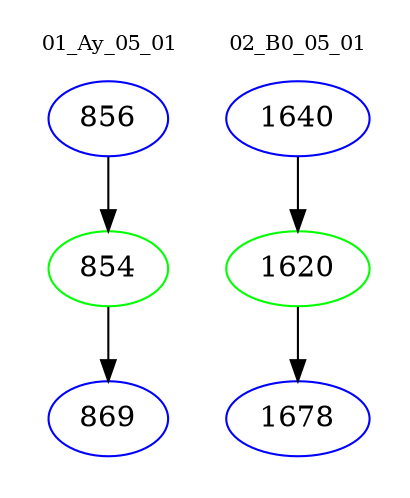 digraph{
subgraph cluster_0 {
color = white
label = "01_Ay_05_01";
fontsize=10;
T0_856 [label="856", color="blue"]
T0_856 -> T0_854 [color="black"]
T0_854 [label="854", color="green"]
T0_854 -> T0_869 [color="black"]
T0_869 [label="869", color="blue"]
}
subgraph cluster_1 {
color = white
label = "02_B0_05_01";
fontsize=10;
T1_1640 [label="1640", color="blue"]
T1_1640 -> T1_1620 [color="black"]
T1_1620 [label="1620", color="green"]
T1_1620 -> T1_1678 [color="black"]
T1_1678 [label="1678", color="blue"]
}
}
